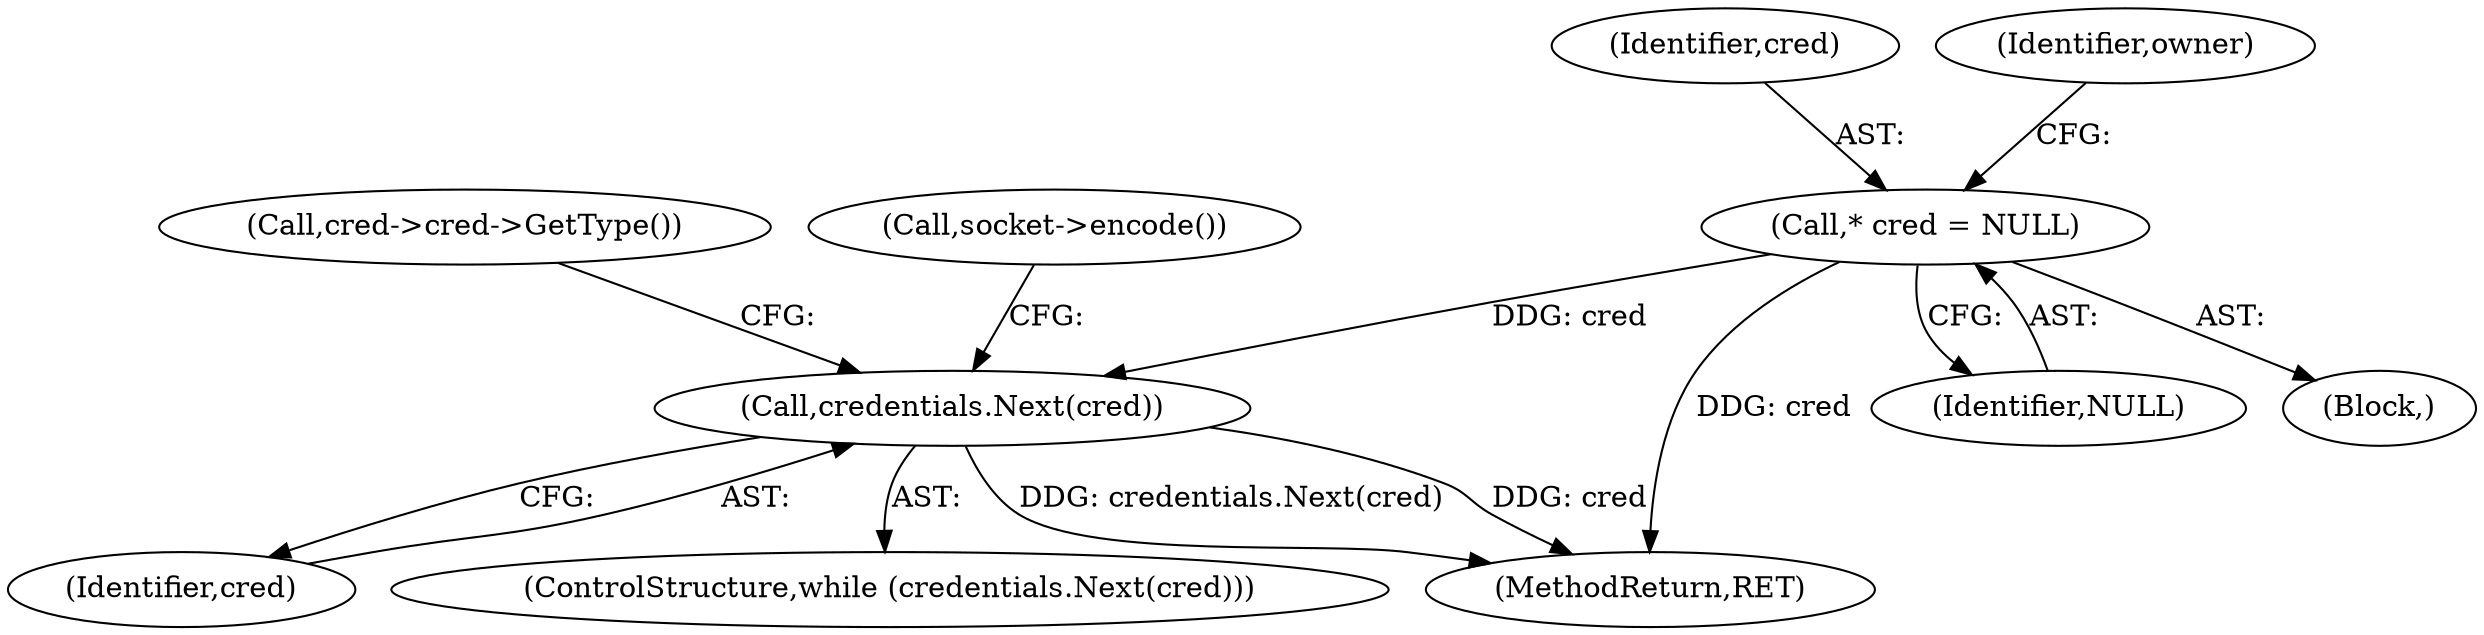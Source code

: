 digraph "0_htcondor_5e5571d1a431eb3c61977b6dd6ec90186ef79867@pointer" {
"1000245" [label="(Call,credentials.Next(cred))"];
"1000121" [label="(Call,* cred = NULL)"];
"1000122" [label="(Identifier,cred)"];
"1000123" [label="(Identifier,NULL)"];
"1000126" [label="(Identifier,owner)"];
"1000250" [label="(Call,cred->cred->GetType())"];
"1000270" [label="(Call,socket->encode())"];
"1000121" [label="(Call,* cred = NULL)"];
"1000107" [label="(Block,)"];
"1000246" [label="(Identifier,cred)"];
"1000245" [label="(Call,credentials.Next(cred))"];
"1000244" [label="(ControlStructure,while (credentials.Next(cred)))"];
"1000346" [label="(MethodReturn,RET)"];
"1000245" -> "1000244"  [label="AST: "];
"1000245" -> "1000246"  [label="CFG: "];
"1000246" -> "1000245"  [label="AST: "];
"1000250" -> "1000245"  [label="CFG: "];
"1000270" -> "1000245"  [label="CFG: "];
"1000245" -> "1000346"  [label="DDG: credentials.Next(cred)"];
"1000245" -> "1000346"  [label="DDG: cred"];
"1000121" -> "1000245"  [label="DDG: cred"];
"1000121" -> "1000107"  [label="AST: "];
"1000121" -> "1000123"  [label="CFG: "];
"1000122" -> "1000121"  [label="AST: "];
"1000123" -> "1000121"  [label="AST: "];
"1000126" -> "1000121"  [label="CFG: "];
"1000121" -> "1000346"  [label="DDG: cred"];
}
